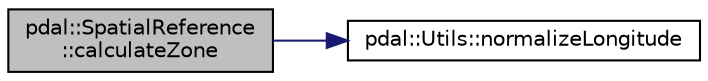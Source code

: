 digraph "pdal::SpatialReference::calculateZone"
{
  edge [fontname="Helvetica",fontsize="10",labelfontname="Helvetica",labelfontsize="10"];
  node [fontname="Helvetica",fontsize="10",shape=record];
  rankdir="LR";
  Node1 [label="pdal::SpatialReference\l::calculateZone",height=0.2,width=0.4,color="black", fillcolor="grey75", style="filled", fontcolor="black"];
  Node1 -> Node2 [color="midnightblue",fontsize="10",style="solid",fontname="Helvetica"];
  Node2 [label="pdal::Utils::normalizeLongitude",height=0.2,width=0.4,color="black", fillcolor="white", style="filled",URL="$namespacepdal_1_1Utils.html#a842c07f2d8276c9678dfd319ea9099af"];
}
